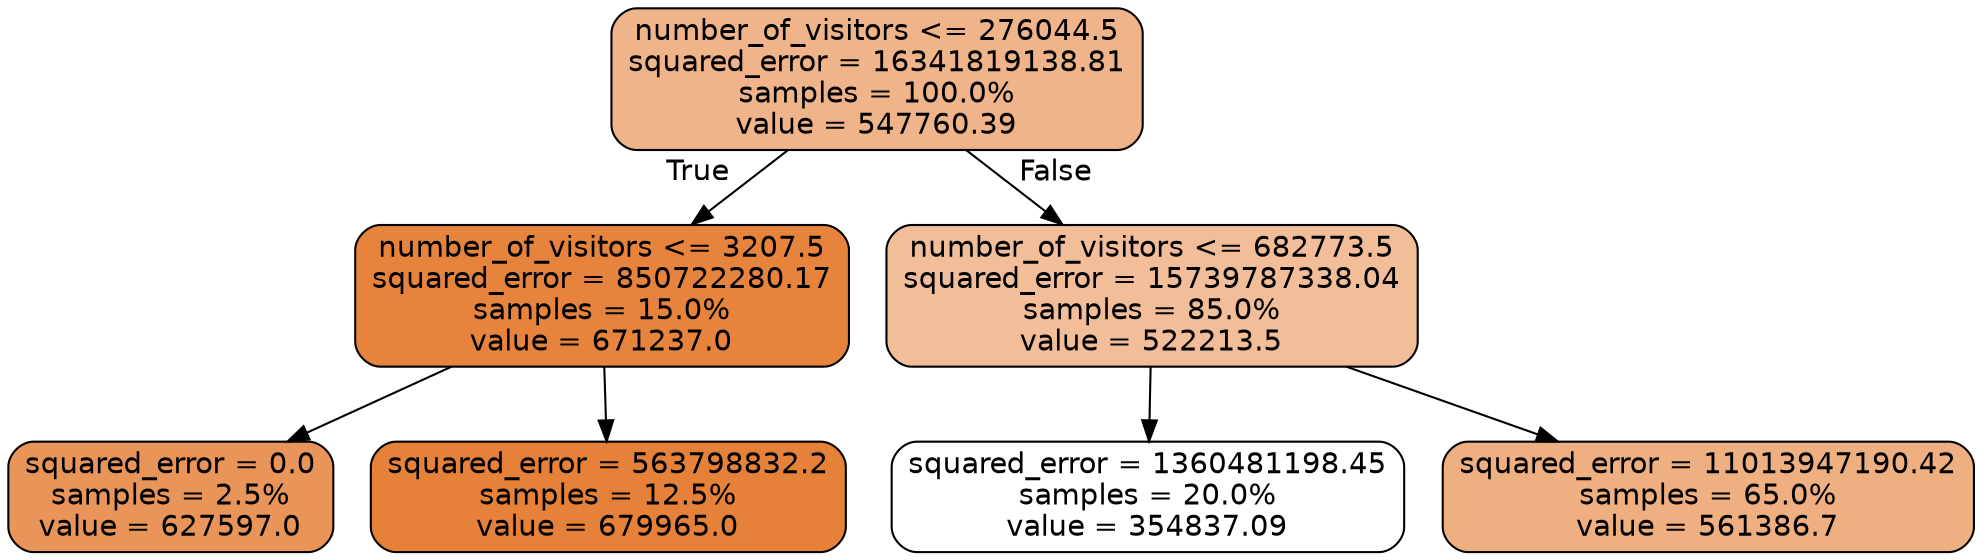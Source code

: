 digraph Tree {
node [shape=box, style="filled, rounded", color="black", fontname="helvetica"] ;
edge [fontname="helvetica"] ;
0 [label="number_of_visitors <= 276044.5\nsquared_error = 16341819138.81\nsamples = 100.0%\nvalue = 547760.39", fillcolor="#f0b48a"] ;
1 [label="number_of_visitors <= 3207.5\nsquared_error = 850722280.17\nsamples = 15.0%\nvalue = 671237.0", fillcolor="#e6843e"] ;
0 -> 1 [labeldistance=2.5, labelangle=45, headlabel="True"] ;
2 [label="squared_error = 0.0\nsamples = 2.5%\nvalue = 627597.0", fillcolor="#e99559"] ;
1 -> 2 ;
3 [label="squared_error = 563798832.2\nsamples = 12.5%\nvalue = 679965.0", fillcolor="#e58139"] ;
1 -> 3 ;
4 [label="number_of_visitors <= 682773.5\nsquared_error = 15739787338.04\nsamples = 85.0%\nvalue = 522213.5", fillcolor="#f2be99"] ;
0 -> 4 [labeldistance=2.5, labelangle=-45, headlabel="False"] ;
5 [label="squared_error = 1360481198.45\nsamples = 20.0%\nvalue = 354837.09", fillcolor="#ffffff"] ;
4 -> 5 ;
6 [label="squared_error = 11013947190.42\nsamples = 65.0%\nvalue = 561386.7", fillcolor="#eeaf81"] ;
4 -> 6 ;
}
